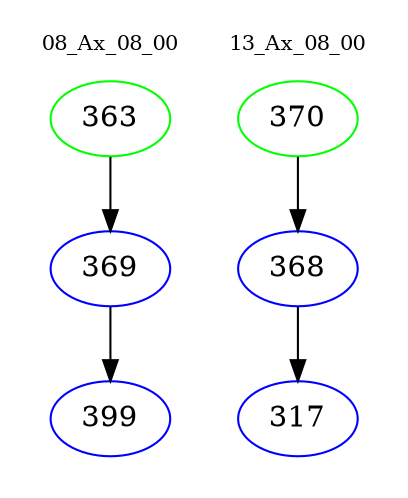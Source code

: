 digraph{
subgraph cluster_0 {
color = white
label = "08_Ax_08_00";
fontsize=10;
T0_363 [label="363", color="green"]
T0_363 -> T0_369 [color="black"]
T0_369 [label="369", color="blue"]
T0_369 -> T0_399 [color="black"]
T0_399 [label="399", color="blue"]
}
subgraph cluster_1 {
color = white
label = "13_Ax_08_00";
fontsize=10;
T1_370 [label="370", color="green"]
T1_370 -> T1_368 [color="black"]
T1_368 [label="368", color="blue"]
T1_368 -> T1_317 [color="black"]
T1_317 [label="317", color="blue"]
}
}
